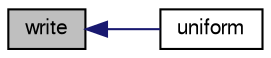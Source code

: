 digraph "write"
{
  bgcolor="transparent";
  edge [fontname="FreeSans",fontsize="10",labelfontname="FreeSans",labelfontsize="10"];
  node [fontname="FreeSans",fontsize="10",shape=record];
  rankdir="LR";
  Node704 [label="write",height=0.2,width=0.4,color="black", fillcolor="grey75", style="filled", fontcolor="black"];
  Node704 -> Node705 [dir="back",color="midnightblue",fontsize="10",style="solid",fontname="FreeSans"];
  Node705 [label="uniform",height=0.2,width=0.4,color="black",URL="$a24994.html#a07776dba5bdac153fd054c4e6b1d5a3b",tooltip="Return true if the rotation tensor is uniform. "];
}
